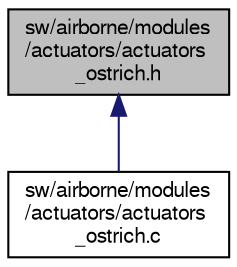 digraph "sw/airborne/modules/actuators/actuators_ostrich.h"
{
  edge [fontname="FreeSans",fontsize="10",labelfontname="FreeSans",labelfontsize="10"];
  node [fontname="FreeSans",fontsize="10",shape=record];
  Node1 [label="sw/airborne/modules\l/actuators/actuators\l_ostrich.h",height=0.2,width=0.4,color="black", fillcolor="grey75", style="filled", fontcolor="black"];
  Node1 -> Node2 [dir="back",color="midnightblue",fontsize="10",style="solid",fontname="FreeSans"];
  Node2 [label="sw/airborne/modules\l/actuators/actuators\l_ostrich.c",height=0.2,width=0.4,color="black", fillcolor="white", style="filled",URL="$actuators__ostrich_8c.html"];
}
